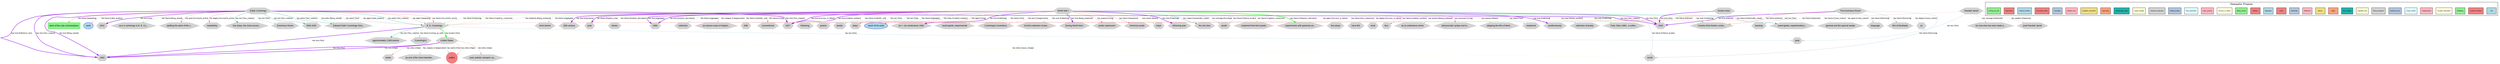 digraph E_E_Cummings {
    rankdir=TB;
    compound=true;
    node [fontname="Arial", fontsize=12, style=filled];
    edge [fontname="Arial", fontsize=10, color=gray];
    
    // Graph styling
    bgcolor=white;
    
    // Node type definitions
    subgraph cluster_people {{
        label="People";
        style=filled;
        fillcolor=lightcoral;
        color=red;
        node [fillcolor=lightcoral, color=red, shape=circle];
    }}
    
    subgraph cluster_locations {{
        label="Locations";
        style=filled;
        fillcolor=lightgreen;
        color=green;
        node [fillcolor=lightgreen, color=green, shape=box];
    }}
    
    subgraph cluster_concepts {{
        label="Concepts";
        style=filled;
        fillcolor=lightblue;
        color=blue;
        node [fillcolor=lightblue, color=blue, shape=ellipse];
    }}
    
    subgraph cluster_events {{
        label="Events";
        style=filled;
        fillcolor=lightyellow;
        color=orange;
        node [fillcolor=lightyellow, color=orange, shape=diamond];
    }}
    
    subgraph cluster_other {{
        label="Other";
        style=filled;
        fillcolor=lightgray;
        color=gray;
        node [fillcolor=lightgray, color=gray, shape=hexagon];
    }}

    // People nodes
    "author" [label="author", fillcolor=lightcoral, color=red, shape=circle];

    // Locations nodes
    "atom of the cute commonplace" [label="atom of the cute commonplace", fillcolor=lightgreen, color=green, shape=box];

    // Concepts nodes
    "much of his work" [label="much of his work", fillcolor=lightblue, color=blue, shape=ellipse];
    "work" [label="work", fillcolor=lightblue, color=blue, shape=ellipse];

    // Other nodes
    "as i—six nonlectures 1953" [label="as i—six nonlectures 1953", fillcolor=lightgray, color=gray, shape=hexagon];
    "general and the special reader" [label="general and the special reader", fillcolor=lightgray, color=gray, shape=hexagon];
    "avant-garde, experimental" [label="avant-garde, experimental", fillcolor=lightgray, color=gray, shape=hexagon];
    "Cummings's inventions" [label="Cummings's inventions", fillcolor=lightgray, color=gray, shape=hexagon];
    "his first collection of poe..." [label="his first collection of poe...", fillcolor=lightgray, color=gray, shape=hexagon];
    "1922" [label="1922", fillcolor=lightgray, color=gray, shape=hexagon];
    "During World War I" [label="During World War I", fillcolor=lightgray, color=gray, shape=hexagon];
    "E. E. Cummings" [label="E. E. Cummings", fillcolor=lightgray, color=gray, shape=hexagon];
    "poetic expression" [label="poetic expression", fillcolor=lightgray, color=gray, shape=hexagon];
    "world" [label="world", fillcolor=lightgray, color=gray, shape=hexagon];
    "American poets" [label="American poets", fillcolor=lightgray, color=gray, shape=hexagon];
    "ways" [label="ways", fillcolor=lightgray, color=gray, shape=hexagon];
    "The Enormous Room" [label="The Enormous Room", fillcolor=lightgray, color=gray, shape=hexagon];
    "following year" [label="following year", fillcolor=lightgray, color=gray, shape=hexagon];
    "No one else has ever made a..." [label="No one else has ever made a...", fillcolor=lightgray, color=gray, shape=hexagon];
    "poet Randall Jarrell" [label="poet Randall Jarrell", fillcolor=lightgray, color=gray, shape=hexagon];
    "No one else" [label="No one else", fillcolor=lightgray, color=gray, shape=hexagon];
    "World War I" [label="World War I", fillcolor=lightgray, color=gray, shape=hexagon];
    "poetic" [label="poetic", fillcolor=lightgray, color=gray, shape=hexagon];
    "as e e cummings or E. E. Cu..." [label="as e e cummings or E. E. Cu...", fillcolor=lightgray, color=gray, shape=hexagon];
    "United States" [label="United States", fillcolor=lightgray, color=gray, shape=hexagon];
    "modernist free-form poetry" [label="modernist free-form poetry", fillcolor=lightgray, color=gray, shape=hexagon];
    "experiments with grammar an..." [label="experiments with grammar an...", fillcolor=lightgray, color=gray, shape=hexagon];
    "four plays" [label="four plays", fillcolor=lightgray, color=gray, shape=hexagon];
    "have felt," [label="have felt,", fillcolor=lightgray, color=gray, shape=hexagon];
    "splitting the atom of the c..." [label="splitting the atom of the c...", fillcolor=lightgray, color=gray, shape=hexagon];
    "most" [label="most", fillcolor=lightgray, color=gray, shape=hexagon];
    "Randall Jarrell" [label="Randall Jarrell", fillcolor=lightgray, color=gray, shape=hexagon];
    "masterfully" [label="masterfully", fillcolor=lightgray, color=gray, shape=hexagon];
    "four plays, the most succes..." [label="four plays, the most succes...", fillcolor=lightgray, color=gray, shape=hexagon];
    "poets" [label="poets", fillcolor=lightgray, color=gray, shape=hexagon];
    "as one of the most importan..." [label="as one of the most importan...", fillcolor=lightgray, color=gray, shape=hexagon];
    "four" [label="four", fillcolor=lightgray, color=gray, shape=hexagon];
    "as an ambulance driver" [label="as an ambulance driver", fillcolor=lightgray, color=gray, shape=hexagon];
    "idiosyncratic syntax and lo..." [label="idiosyncratic syntax and lo...", fillcolor=lightgray, color=gray, shape=hexagon];
    "Enormous Room" [label="Enormous Room", fillcolor=lightgray, color=gray, shape=hexagon];
    "language" [label="language", fillcolor=lightgray, color=gray, shape=hexagon];
    "stripping the film of famil..." [label="stripping the film of famil...", fillcolor=lightgray, color=gray, shape=hexagon];
    "film of familiarity" [label="film of familiarity", fillcolor=lightgray, color=gray, shape=hexagon];
    "approximately 2,900 poems" [label="approximately 2,900 poems", fillcolor=lightgray, color=gray, shape=hexagon];
    "1927" [label="1927", fillcolor=lightgray, color=gray, shape=hexagon];
    "modernist" [label="modernist", fillcolor=lightgray, color=gray, shape=hexagon];
    "so" [label="so", fillcolor=lightgray, color=gray, shape=hexagon];
    "posthumously" [label="posthumously", fillcolor=lightgray, color=gray, shape=hexagon];
    "collection of poetry" [label="collection of poetry", fillcolor=lightgray, color=gray, shape=hexagon];
    "Fairy Tales 1965 , a collec..." [label="Fairy Tales 1965 , a collec...", fillcolor=lightgray, color=gray, shape=hexagon];
    "1933" [label="1933", fillcolor=lightgray, color=gray, shape=hexagon];
    "short stories" [label="short stories", fillcolor=lightgray, color=gray, shape=hexagon];
    "EIMI 1933 " [label="EIMI 1933 ", fillcolor=lightgray, color=gray, shape=hexagon];
    "poet, painter, essayist, au..." [label="poet, painter, essayist, au...", fillcolor=lightgray, color=gray, shape=hexagon];
    "20th century" [label="20th century", fillcolor=lightgray, color=gray, shape=hexagon];
    "Charles Eliot Norton Lectur..." [label="Charles Eliot Norton Lectur...", fillcolor=lightgray, color=gray, shape=hexagon];
    "year" [label="year", fillcolor=lightgray, color=gray, shape=hexagon];
    "stories" [label="stories", fillcolor=lightgray, color=gray, shape=hexagon];
    "Cummings's" [label="Cummings's", fillcolor=lightgray, color=gray, shape=hexagon];
    "1962" [label="1962", fillcolor=lightgray, color=gray, shape=hexagon];
    "Elijah Cummings" [label="Elijah Cummings", fillcolor=lightgray, color=gray, shape=hexagon];
    "Soviet Union" [label="Soviet Union", fillcolor=lightgray, color=gray, shape=hexagon];
    "poet" [label="poet", fillcolor=lightgray, color=gray, shape=hexagon];
    "travelog" [label="travelog", fillcolor=lightgray, color=gray, shape=hexagon];
    "1965" [label="1965", fillcolor=lightgray, color=gray, shape=hexagon];
    "collection" [label="collection", fillcolor=lightgray, color=gray, shape=hexagon];
    "as various ways of strippin..." [label="as various ways of strippin...", fillcolor=lightgray, color=gray, shape=hexagon];
    "20th" [label="20th", fillcolor=lightgray, color=gray, shape=hexagon];
    "conventional" [label="conventional", fillcolor=lightgray, color=gray, shape=hexagon];
    "avant-garde, experimental p..." [label="avant-garde, experimental p...", fillcolor=lightgray, color=gray, shape=hexagon];
    "following" [label="following", fillcolor=lightgray, color=gray, shape=hexagon];
    "poems" [label="poems", fillcolor=lightgray, color=gray, shape=hexagon];
    "Edward Estlin Cummings Octo..." [label="Edward Estlin Cummings Octo...", fillcolor=lightgray, color=gray, shape=hexagon];
    "poetry" [label="poetry", fillcolor=lightgray, color=gray, shape=hexagon];
    "plays" [label="plays", fillcolor=lightgray, color=gray, shape=hexagon];

    // Relationships
    "World War I" -> "poetry" [label="has text [Text]", color=lightblue, penwidth=1];
    "Elijah Cummings" -> "E. E. Cummings" [label="has author [Text]", color=lightblue, penwidth=1];
    "World War I" -> "plays" [label="has entity [Cardinal_numbers]", color=lightcoral, penwidth=1];
    "World War I" -> "as i—six nonlectures 1953" [label="has time [Publishing]", color=purple, penwidth=2];
    "World War I" -> "1965" [label="has time [Duration_description]", color=purple, penwidth=2];
    "World War I" -> "as various ways of strippin..." [label="has category [Categorization]", color=lightpink, penwidth=1];
    "The Enormous Room" -> "avant-garde, experimental p..." [label="has theme [Cause_motion]", color=lightcyan, penwidth=1];
    "World War I" -> "Charles Eliot Norton Lectur..." [label="has work [Publishing]", color=lightgreen, penwidth=1];
    "Elijah Cummings" -> "1962" [label="has time [Reference_text]", color=purple, penwidth=2];
    "World War I" -> "During World War I" [label="has time [Being_employed]", color=purple, penwidth=2];
    "E. E. Cummings" -> "United States" [label="has location [Text]", color=green, penwidth=2];
    "World War I" -> "20th" [label="has theme [Calendric_unit]", color=lightgoldenrodyellow, penwidth=1];
    "Elijah Cummings" -> "1933" [label="has time [Text_creation]", color=purple, penwidth=2];
    "United States" -> "poets" [label="has entity [Origin]", color=lightsalmon, penwidth=1];
    "World War I" -> "ways" [label="has means [Means]", color=lightgoldenrod, penwidth=1];
    "World War I" -> "poems" [label="has text [Text]", color=lightblue, penwidth=1];
    "United States" -> "author" [label="has author [Text]", color=lightblue, penwidth=1];
    "Elijah Cummings" -> "Edward Estlin Cummings Octo..." [label="has author [Text_creation]", color=lightseagreen, penwidth=1];
    "Randall Jarrell" -> "poet Randall Jarrell" [label="has speaker [Statement]", color=lightpink, penwidth=1];
    "The Enormous Room" -> "film of familiarity" [label="has theme [Removing]", color=lightsteelblue, penwidth=1];
    "World War I" -> "poetic expression" [label="has purpose [Using]", color=lightcoral, penwidth=1];
    "World War I" -> "short stories" [label="has theme [Aggregate]", color=lightblue, penwidth=1];
    "The Enormous Room" -> "Charles Eliot Norton Lectur..." [label="has theme [Delivery]", color=lightcoral, penwidth=1];
    "World War I" -> "posthumously" [label="has time [Publishing]", color=purple, penwidth=2];
    "World War I" -> "1933" [label="has time [Text]", color=purple, penwidth=2];
    "Elijah Cummings" -> "as e e cummings or E. E. Cu..." [label="has theme [Being_named]", color=lightgreen, penwidth=1];
    "World War I" -> "1927" [label="has time [Success_or_failure]", color=purple, penwidth=2];
    "The Enormous Room" -> "world" [label="has theme [Removing]", color=lightsteelblue, penwidth=1];
    "Elijah Cummings" -> "E. E. Cummings" [label="has agent [Labor_product]", color=lightpink, penwidth=1];
    "World War I" -> "following" [label="has theme [Calendric_unit]", color=lightgoldenrodyellow, penwidth=1];
    "World War I" -> "have felt," [label="has theme [Give_impression]", color=lightcyan, penwidth=1];
    "World War I" -> "world" [label="has theme [Political_locales]", color=lightsteelblue, penwidth=1];
    "World War I" -> "experiments with grammar an..." [label="has theme [Temporal_collocation]", color=green, penwidth=2];
    "United States" -> "world" [label="has entity [Cause_change]", color=lightgoldenrodyellow, penwidth=1];
    "Elijah Cummings" -> "E. E. Cummings" [label="has author [Text_creation]", color=lightseagreen, penwidth=1];
    "World War I" -> "Cummings's inventions" [label="has item [Categorization]", color=lightpink, penwidth=1];
    "World War I" -> "four plays" [label="has agent [Success_or_failure]", color=lightyellow, penwidth=1];
    "World War I" -> "stripping the film of famil..." [label="has purpose [Means]", color=lightgoldenrod, penwidth=1];
    "United States" -> "author" [label="has entity [Origin]", color=lightsalmon, penwidth=1];
    "World War I" -> "following year" [label="has time [Publishing]", color=purple, penwidth=2];
    "World War I" -> "as an ambulance driver" [label="has position [Being_employed]", color=lightgray, penwidth=1];
    "World War I" -> "poetry" [label="has theme [Aggregate]", color=lightblue, penwidth=1];
    "World War I" -> "avant-garde, experimental p..." [label="has theme [Intentionally_create]", color=lightseagreen, penwidth=1];
    "United States" -> "1962" [label="has time [Origin]", color=purple, penwidth=2];
    "Elijah Cummings" -> "four plays, the most succes..." [label="has text [Text_creation]", color=lightseagreen, penwidth=1];
    "E. E. Cummings" -> "1962" [label="has time [Text]", color=purple, penwidth=2];
    "Elijah Cummings" -> "work" [label="has theme [Labor_product]", color=lightpink, penwidth=1];
    "Elijah Cummings" -> "E. E. Cummings" [label="has agent [Separating]", color=lightsalmon, penwidth=1];
    "Randall Jarrell" -> "No one else has ever made a..." [label="has message [Statement]", color=lightpink, penwidth=1];
    "World War I" -> "E. E. Cummings" [label="has theme [Publishing]", color=lightgreen, penwidth=1];
    "The Enormous Room" -> "E. E. Cummings" [label="has theme [Delivery]", color=lightcoral, penwidth=1];
    "World War I" -> "E. E. Cummings" [label="has theme [Cognitive_connection]", color=lightgoldenrod, penwidth=1];
    "Randall Jarrell" -> "poet" [label="has text [Text]", color=lightblue, penwidth=1];
    "United States" -> "1962" [label="has time [Text]", color=purple, penwidth=2];
    "Elijah Cummings" -> "1962" [label="has time [Text_creation]", color=purple, penwidth=2];
    "World War I" -> "modernist" [label="has theme [Text]", color=lightblue, penwidth=1];
    "Elijah Cummings" -> "1962" [label="has time [Being_named]", color=purple, penwidth=2];
    "Elijah Cummings" -> "Edward Estlin Cummings Octo..." [label="has entity [Being_named]", color=lightgreen, penwidth=1];
    "Elijah Cummings" -> "1927" [label="has time [Text_creation]", color=purple, penwidth=2];
    "E. E. Cummings" -> "approximately 2,900 poems" [label="has text [Text_creation]", color=lightseagreen, penwidth=1];
    "World War I" -> "four" [label="has theme [Cardinal_numbers]", color=lightcoral, penwidth=1];
    "E. E. Cummings" -> "poet" [label="has text [Text]", color=lightblue, penwidth=1];
    "World War I" -> "poetic" [label="has theme [Political_locales]", color=lightsteelblue, penwidth=1];
    "World War I" -> "No one else" [label="has creator [Intentionally_create]", color=lightseagreen, penwidth=1];
    "World War I" -> "year" [label="has theme [Relative_time]", color=purple, penwidth=2];
    "World War I" -> "modernist free-form poetry" [label="has theme [Cognitive_connection]", color=lightgoldenrod, penwidth=1];
    "World War I" -> "avant-garde, experimental" [label="has theme [Text]", color=lightblue, penwidth=1];
    "World War I" -> "1965" [label="has time [Aggregate]", color=purple, penwidth=2];
    "World War I" -> "his first collection of poe..." [label="has work [Publishing]", color=lightgreen, penwidth=1];
    "Elijah Cummings" -> "atom of the cute commonplace" [label="has theme [Separating]", color=lightsalmon, penwidth=1];
    "World War I" -> "poetic" [label="has message [Encoding]", color=lightsteelblue, penwidth=1];
    "World War I" -> "conventional" [label="has theme [Using]", color=lightcoral, penwidth=1];
    "Elijah Cummings" -> "E. E. Cummings" [label="has theme [Successful_action]", color=lightcoral, penwidth=1];
    "The Enormous Room" -> "so" [label="has degree [Cause_motion]", color=lightcyan, penwidth=1];
    "United States" -> "poet, painter, essayist, au..." [label="has entity [Origin]", color=lightsalmon, penwidth=1];
    "United States" -> "as one of the most importan..." [label="has category [Categorization]", color=lightpink, penwidth=1];
    "Elijah Cummings" -> "Enormous Room" [label="has text [Text]", color=lightblue, penwidth=1];
    "World War I" -> "1927" [label="has time [Cardinal_numbers]", color=purple, penwidth=2];
    "World War I" -> "most" [label="has degree [Success_or_failure]", color=lightyellow, penwidth=1];
    "Elijah Cummings" -> "masterfully" [label="has degree [Successful_action]", color=lightcoral, penwidth=1];
    "Randall Jarrell" -> "E. E. Cummings" [label="has theme [Statement]", color=lightpink, penwidth=1];
    "The Enormous Room" -> "language" [label="has theme [Removing]", color=lightsteelblue, penwidth=1];
    "World War I" -> "much of his work" [label="has agent [Using]", color=lightcoral, penwidth=1];
    "Elijah Cummings" -> "splitting the atom of the c..." [label="has goal [Successful_action]", color=lightcoral, penwidth=1];
    "Elijah Cummings" -> "EIMI 1933 " [label="has text [Text_creation]", color=lightseagreen, penwidth=1];
    "World War I" -> "E. E. Cummings" [label="has employee [Being_employed]", color=lightgray, penwidth=1];
    "World War I" -> "idiosyncratic syntax and lo..." [label="has instrument [Using]", color=lightcoral, penwidth=1];
    "World War I" -> "collection of poetry" [label="has type [Ordinal_numbers]", color=lightblue, penwidth=1];
    "World War I" -> "collection" [label="has theme [Aggregate]", color=lightblue, penwidth=1];
    "Elijah Cummings" -> "1922" [label="has time [Text]", color=purple, penwidth=2];
    "Soviet Union" -> "travelog" [label="has text [Text]", color=lightblue, penwidth=1];
    "World War I" -> "Fairy Tales 1965 , a collec..." [label="has work [Publishing]", color=lightgreen, penwidth=1];
    "World War I" -> "American poets" [label="has theme [Importance]", color=lightcoral, penwidth=1];
    "World War I" -> "20th century" [label="has time [Importance]", color=purple, penwidth=2];
    "The Enormous Room" -> "general and the special reader" [label="has agent [Cause_motion]", color=lightcyan, penwidth=1];
    "E. E. Cummings" -> "Cummings's" [label="has theme [Coming_up_with]", color=lightgreen, penwidth=1];
    "The Enormous Room" -> "1933" [label="has time [Delivery]", color=purple, penwidth=2];
    "Soviet Union" -> "1933" [label="has time [Text]", color=purple, penwidth=2];
    "World War I" -> "stories" [label="has theme [Duration_description]", color=lightyellow, penwidth=1];

    // Frame Legend
    subgraph cluster_legend {
        label="Semantic Frames";
        style=filled;
        fillcolor=white;
        color=black;
        rank=sink;
        "Text_legend" [label="Text", fillcolor="lightblue", style=filled, shape=box, fontsize=8];
        "Cardinal_numbers_legend" [label="Cardinal_numbers", fillcolor="lightcoral", style=filled, shape=box, fontsize=8];
        "Publishing_legend" [label="Publishing", fillcolor="lightgreen", style=filled, shape=box, fontsize=8];
        "Duration_description_legend" [label="Duration_description", fillcolor="lightyellow", style=filled, shape=box, fontsize=8];
        "Categorization_legend" [label="Categorization", fillcolor="lightpink", style=filled, shape=box, fontsize=8];
        "Cause_motion_legend" [label="Cause_motion", fillcolor="lightcyan", style=filled, shape=box, fontsize=8];
        "Reference_text_legend" [label="Reference_text", fillcolor="lightsteelblue", style=filled, shape=box, fontsize=8];
        "Being_employed_legend" [label="Being_employed", fillcolor="lightgray", style=filled, shape=box, fontsize=8];
        "Calendric_unit_legend" [label="Calendric_unit", fillcolor="lightgoldenrodyellow", style=filled, shape=box, fontsize=8];
        "Text_creation_legend" [label="Text_creation", fillcolor="lightseagreen", style=filled, shape=box, fontsize=8];
        "Origin_legend" [label="Origin", fillcolor="lightsalmon", style=filled, shape=box, fontsize=8];
        "Means_legend" [label="Means", fillcolor="lightgoldenrod", style=filled, shape=box, fontsize=8];
        "Statement_legend" [label="Statement", fillcolor="lightpink", style=filled, shape=box, fontsize=8];
        "Removing_legend" [label="Removing", fillcolor="lightsteelblue", style=filled, shape=box, fontsize=8];
        "Using_legend" [label="Using", fillcolor="lightcoral", style=filled, shape=box, fontsize=8];
        "Aggregate_legend" [label="Aggregate", fillcolor="lightblue", style=filled, shape=box, fontsize=8];
        "Delivery_legend" [label="Delivery", fillcolor="lightcoral", style=filled, shape=box, fontsize=8];
        "Being_named_legend" [label="Being_named", fillcolor="lightgreen", style=filled, shape=box, fontsize=8];
        "Success_or_failure_legend" [label="Success_or_failure", fillcolor="lightyellow", style=filled, shape=box, fontsize=8];
        "Labor_product_legend" [label="Labor_product", fillcolor="lightpink", style=filled, shape=box, fontsize=8];
        "Give_impression_legend" [label="Give_impression", fillcolor="lightcyan", style=filled, shape=box, fontsize=8];
        "Political_locales_legend" [label="Political_locales", fillcolor="lightsteelblue", style=filled, shape=box, fontsize=8];
        "Temporal_collocation_legend" [label="Temporal_collocation", fillcolor="lightgray", style=filled, shape=box, fontsize=8];
        "Cause_change_legend" [label="Cause_change", fillcolor="lightgoldenrodyellow", style=filled, shape=box, fontsize=8];
        "Intentionally_create_legend" [label="Intentionally_create", fillcolor="lightseagreen", style=filled, shape=box, fontsize=8];
        "Separating_legend" [label="Separating", fillcolor="lightsalmon", style=filled, shape=box, fontsize=8];
        "Cognitive_connection_legend" [label="Cognitive_connection", fillcolor="lightgoldenrod", style=filled, shape=box, fontsize=8];
        "Relative_time_legend" [label="Relative_time", fillcolor="lightpink", style=filled, shape=box, fontsize=8];
        "Encoding_legend" [label="Encoding", fillcolor="lightsteelblue", style=filled, shape=box, fontsize=8];
        "Successful_action_legend" [label="Successful_action", fillcolor="lightcoral", style=filled, shape=box, fontsize=8];
        "Ordinal_numbers_legend" [label="Ordinal_numbers", fillcolor="lightblue", style=filled, shape=box, fontsize=8];
        "Importance_legend" [label="Importance", fillcolor="lightcoral", style=filled, shape=box, fontsize=8];
        "Coming_up_with_legend" [label="Coming_up_with", fillcolor="lightgreen", style=filled, shape=box, fontsize=8];
    }
}